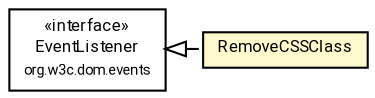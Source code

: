 #!/usr/local/bin/dot
#
# Class diagram 
# Generated by UMLGraph version R5_7_2-60-g0e99a6 (http://www.spinellis.gr/umlgraph/)
#

digraph G {
	graph [fontnames="svg"]
	edge [fontname="Roboto",fontsize=7,labelfontname="Roboto",labelfontsize=7,color="black"];
	node [fontname="Roboto",fontcolor="black",fontsize=8,shape=plaintext,margin=0,width=0,height=0];
	nodesep=0.15;
	ranksep=0.25;
	rankdir=LR;
	// de.lmu.ifi.dbs.elki.visualization.batikutil.RemoveCSSClass
	c8904014 [label=<<table title="de.lmu.ifi.dbs.elki.visualization.batikutil.RemoveCSSClass" border="0" cellborder="1" cellspacing="0" cellpadding="2" bgcolor="lemonChiffon" href="RemoveCSSClass.html" target="_parent">
		<tr><td><table border="0" cellspacing="0" cellpadding="1">
		<tr><td align="center" balign="center"> <font face="Roboto">RemoveCSSClass</font> </td></tr>
		</table></td></tr>
		</table>>, URL="RemoveCSSClass.html"];
	// de.lmu.ifi.dbs.elki.visualization.batikutil.RemoveCSSClass implements org.w3c.dom.events.EventListener
	c8906956 -> c8904014 [arrowtail=empty,style=dashed,dir=back,weight=9];
	// org.w3c.dom.events.EventListener
	c8906956 [label=<<table title="org.w3c.dom.events.EventListener" border="0" cellborder="1" cellspacing="0" cellpadding="2" href="http://docs.oracle.com/javase/7/docs/api/org/w3c/dom/events/EventListener.html" target="_parent">
		<tr><td><table border="0" cellspacing="0" cellpadding="1">
		<tr><td align="center" balign="center"> &#171;interface&#187; </td></tr>
		<tr><td align="center" balign="center"> <font face="Roboto">EventListener</font> </td></tr>
		<tr><td align="center" balign="center"> <font face="Roboto" point-size="7.0">org.w3c.dom.events</font> </td></tr>
		</table></td></tr>
		</table>>, URL="http://docs.oracle.com/javase/7/docs/api/org/w3c/dom/events/EventListener.html"];
}


